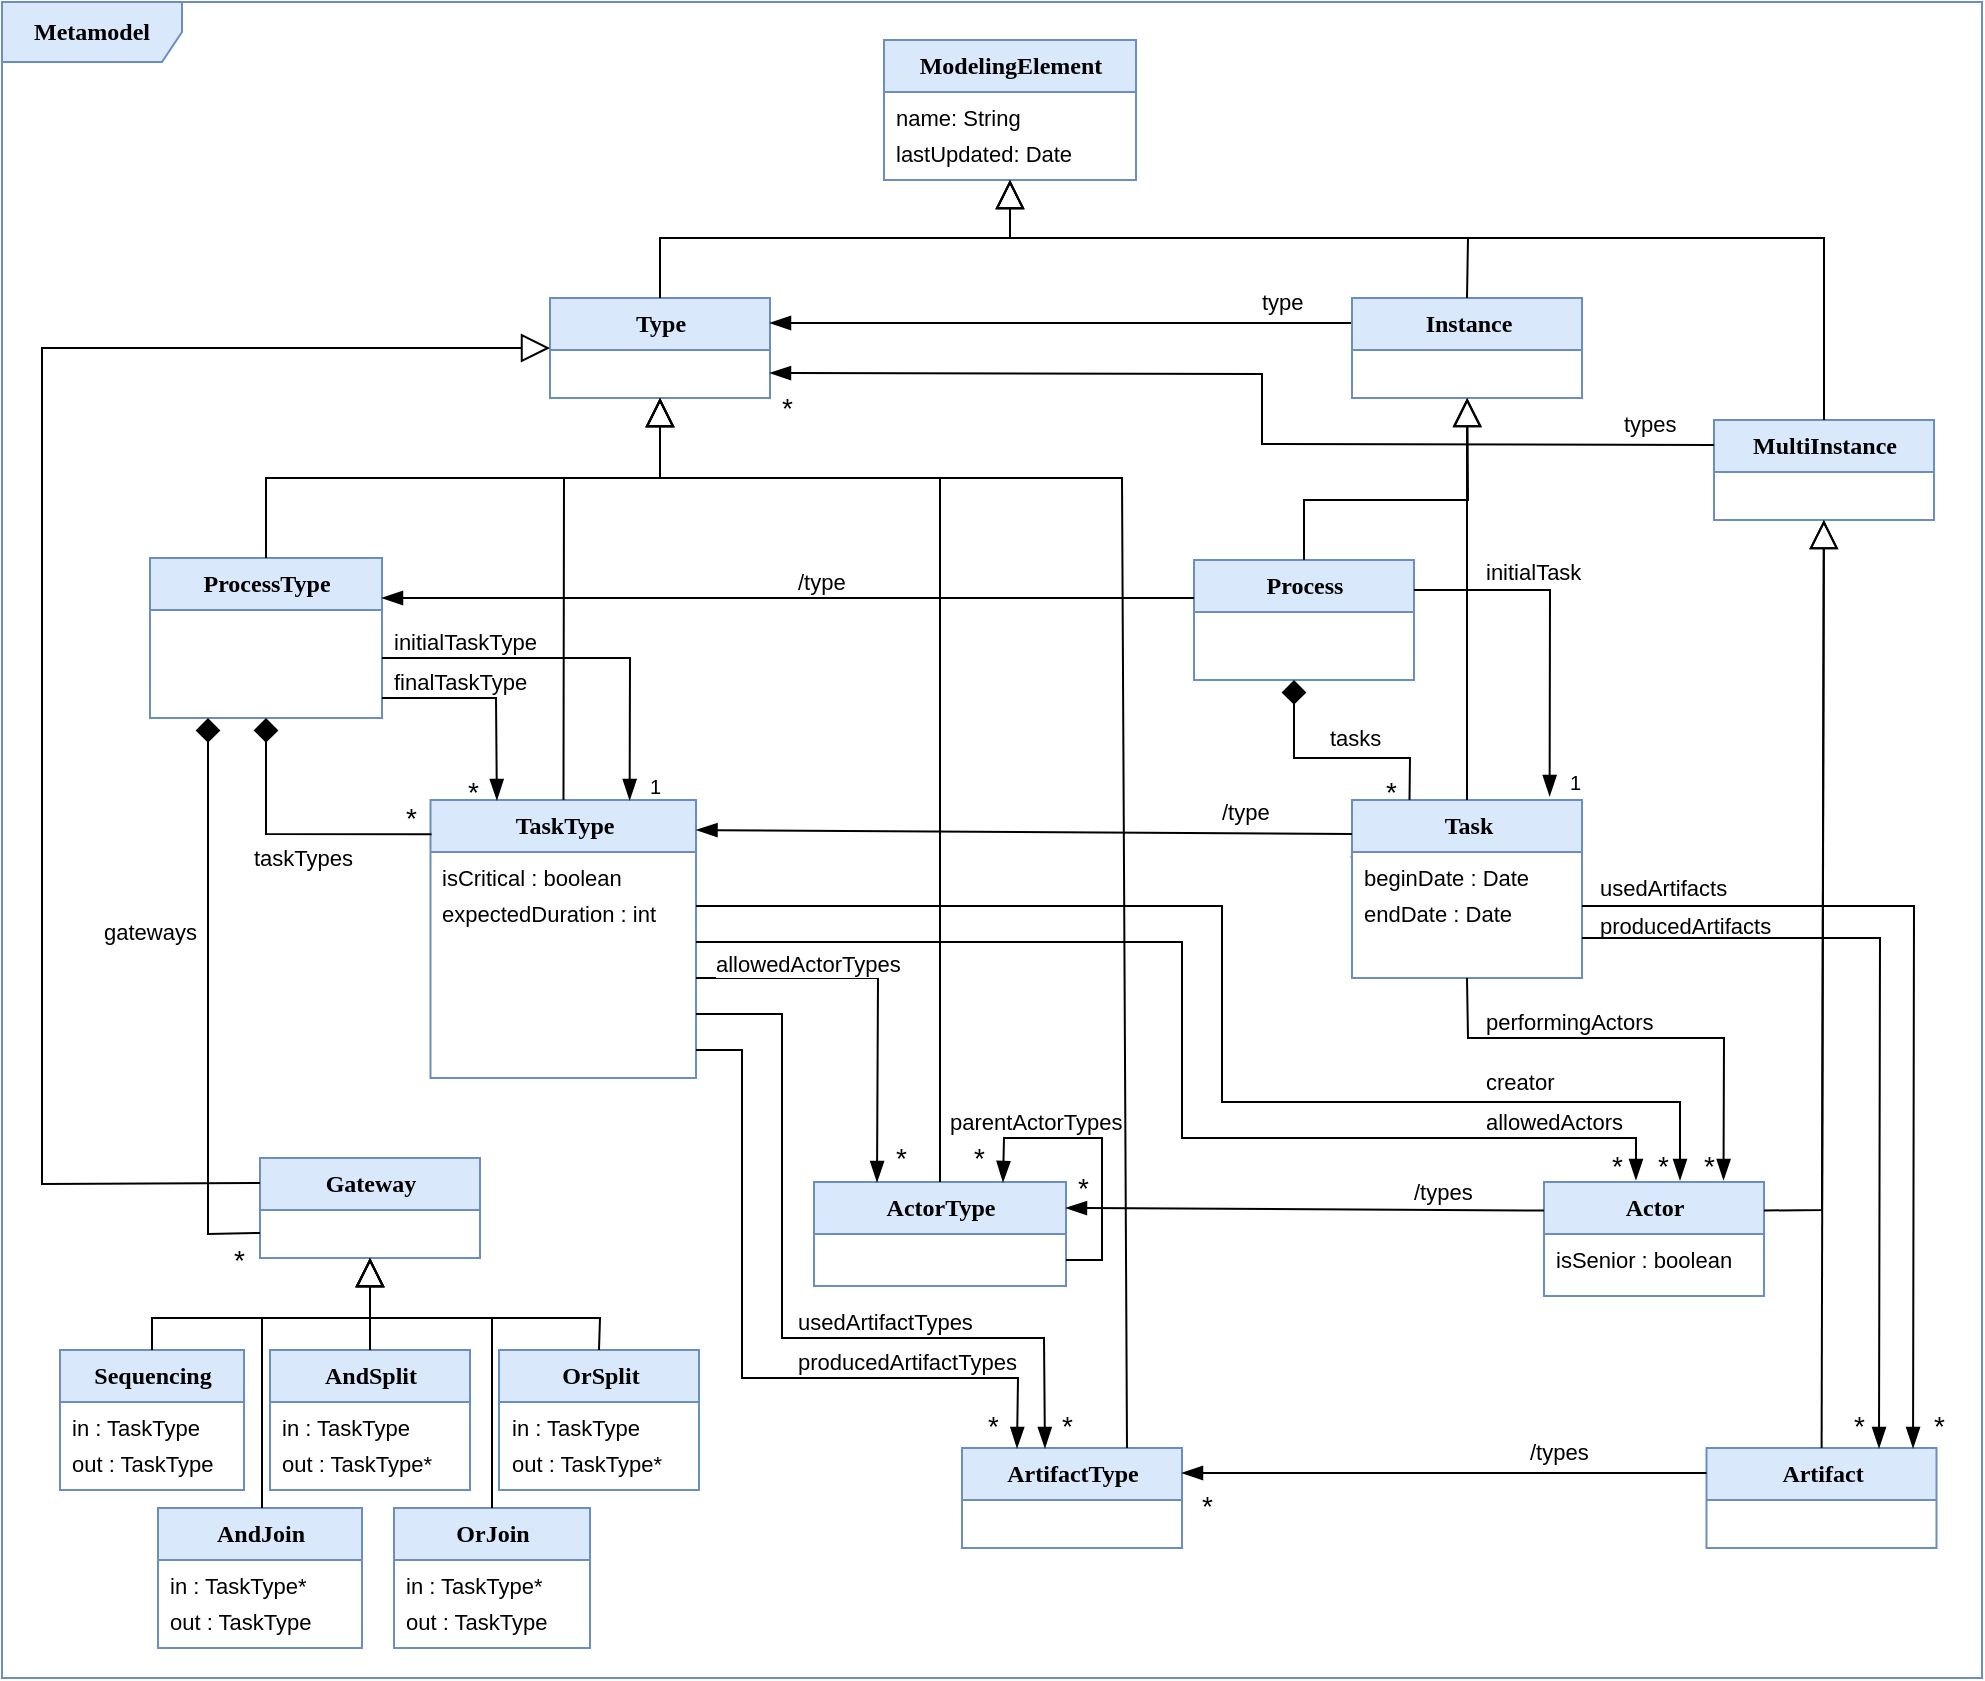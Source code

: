 <mxfile version="15.3.5" type="device"><diagram name="Page-1" id="c4acf3e9-155e-7222-9cf6-157b1a14988f"><mxGraphModel dx="1087" dy="1260" grid="1" gridSize="10" guides="1" tooltips="1" connect="1" arrows="1" fold="1" page="1" pageScale="1" pageWidth="850" pageHeight="1100" background="#ffffff" math="0" shadow="0"><root><mxCell id="0"/><mxCell id="1" parent="0"/><mxCell id="17acba5748e5396b-1" value="&lt;b&gt;&lt;font style=&quot;font-size: 12px&quot;&gt;Metamodel&lt;/font&gt;&lt;/b&gt;" style="shape=umlFrame;whiteSpace=wrap;html=1;rounded=0;shadow=0;comic=0;labelBackgroundColor=none;strokeWidth=1;fontFamily=Verdana;fontSize=10;align=center;width=90;height=30;fillColor=#dae8fc;strokeColor=#6c8ebf;" parent="1" vertex="1"><mxGeometry x="-230" y="-198" width="990" height="838" as="geometry"/></mxCell><mxCell id="a-3xQabaQIuShYP5bTJc-125" value="&lt;font style=&quot;font-size: 14px&quot;&gt;*&lt;/font&gt;" style="edgeLabel;resizable=0;html=1;align=left;verticalAlign=bottom;" parent="1" connectable="0" vertex="1"><mxGeometry x="569" y="409" as="geometry"><mxPoint x="4" y="-15" as="offset"/></mxGeometry></mxCell><mxCell id="a-3xQabaQIuShYP5bTJc-124" value="&lt;font style=&quot;font-size: 14px&quot;&gt;*&lt;/font&gt;" style="edgeLabel;resizable=0;html=1;align=left;verticalAlign=bottom;" parent="1" connectable="0" vertex="1"><mxGeometry x="526.25" y="487" as="geometry"><mxPoint x="70" y="-93" as="offset"/></mxGeometry></mxCell><mxCell id="a-3xQabaQIuShYP5bTJc-123" value="&lt;font style=&quot;font-size: 14px&quot;&gt;*&lt;/font&gt;" style="edgeLabel;resizable=0;html=1;align=left;verticalAlign=bottom;" parent="1" connectable="0" vertex="1"><mxGeometry x="615" y="409" as="geometry"><mxPoint x="4" y="-15" as="offset"/></mxGeometry></mxCell><mxCell id="a-3xQabaQIuShYP5bTJc-112" value="&lt;font style=&quot;font-size: 10px&quot;&gt;1&lt;/font&gt;" style="edgeLabel;resizable=0;html=1;align=left;verticalAlign=bottom;" parent="1" connectable="0" vertex="1"><mxGeometry x="87.5" y="217" as="geometry"><mxPoint x="4" y="-15" as="offset"/></mxGeometry></mxCell><mxCell id="a-3xQabaQIuShYP5bTJc-108" value="&lt;font style=&quot;font-size: 14px&quot;&gt;*&lt;/font&gt;" style="edgeLabel;resizable=0;html=1;align=left;verticalAlign=bottom;" parent="1" connectable="0" vertex="1"><mxGeometry x="456" y="222" as="geometry"><mxPoint x="4" y="-15" as="offset"/></mxGeometry></mxCell><mxCell id="a-3xQabaQIuShYP5bTJc-105" value="&lt;font style=&quot;font-size: 14px&quot;&gt;*&lt;/font&gt;" style="edgeLabel;resizable=0;html=1;align=left;verticalAlign=bottom;" parent="1" connectable="0" vertex="1"><mxGeometry x="-3" y="222" as="geometry"><mxPoint x="4" y="-15" as="offset"/></mxGeometry></mxCell><mxCell id="a-3xQabaQIuShYP5bTJc-51" value="&lt;font style=&quot;font-size: 14px&quot;&gt;*&lt;/font&gt;" style="edgeLabel;resizable=0;html=1;align=left;verticalAlign=bottom;" parent="1" connectable="0" vertex="1"><mxGeometry x="437.5" y="257" as="geometry"><mxPoint x="4" y="-15" as="offset"/></mxGeometry></mxCell><mxCell id="a-3xQabaQIuShYP5bTJc-92" value="&lt;font style=&quot;font-size: 14px&quot;&gt;*&lt;/font&gt;" style="edgeLabel;resizable=0;html=1;align=left;verticalAlign=bottom;" parent="1" connectable="0" vertex="1"><mxGeometry x="302" y="420" width="126" as="geometry"><mxPoint x="4" y="-15" as="offset"/></mxGeometry></mxCell><mxCell id="a-3xQabaQIuShYP5bTJc-44" value="&lt;font style=&quot;font-size: 14px&quot;&gt;*&lt;/font&gt;" style="edgeLabel;resizable=0;html=1;align=left;verticalAlign=bottom;" parent="1" connectable="0" vertex="1"><mxGeometry x="-34" y="235" as="geometry"><mxPoint x="4" y="-15" as="offset"/></mxGeometry></mxCell><mxCell id="EUPt2hbITshMY0ZR5973-1" value="&lt;font style=&quot;font-size: 12px&quot;&gt;&lt;b&gt;ModelingElement&lt;/b&gt;&lt;/font&gt;" style="swimlane;html=1;fontStyle=0;childLayout=stackLayout;horizontal=1;startSize=26;fillColor=#dae8fc;horizontalStack=0;resizeParent=1;resizeLast=0;collapsible=1;marginBottom=0;swimlaneFillColor=#ffffff;rounded=0;shadow=0;comic=0;labelBackgroundColor=none;strokeWidth=1;fontFamily=Verdana;fontSize=10;align=center;strokeColor=#6c8ebf;" parent="1" vertex="1"><mxGeometry x="211" y="-179" width="126" height="70" as="geometry"/></mxCell><mxCell id="EUPt2hbITshMY0ZR5973-2" value="name: String" style="text;html=1;strokeColor=none;fillColor=none;align=left;verticalAlign=top;spacingLeft=4;spacingRight=4;whiteSpace=wrap;overflow=hidden;rotatable=0;points=[[0,0.5],[1,0.5]];portConstraint=eastwest;fontSize=11;" parent="EUPt2hbITshMY0ZR5973-1" vertex="1"><mxGeometry y="26" width="126" height="18" as="geometry"/></mxCell><mxCell id="EUPt2hbITshMY0ZR5973-3" value="lastUpdated: Date" style="text;html=1;strokeColor=none;fillColor=none;align=left;verticalAlign=top;spacingLeft=4;spacingRight=4;whiteSpace=wrap;overflow=hidden;rotatable=0;points=[[0,0.5],[1,0.5]];portConstraint=eastwest;fontSize=11;" parent="EUPt2hbITshMY0ZR5973-1" vertex="1"><mxGeometry y="44" width="126" height="18" as="geometry"/></mxCell><mxCell id="EUPt2hbITshMY0ZR5973-5" value="&lt;font style=&quot;font-size: 12px&quot;&gt;&lt;b&gt;Type&lt;/b&gt;&lt;/font&gt;" style="swimlane;html=1;fontStyle=0;childLayout=stackLayout;horizontal=1;startSize=26;fillColor=#dae8fc;horizontalStack=0;resizeParent=1;resizeLast=0;collapsible=1;marginBottom=0;swimlaneFillColor=#ffffff;rounded=0;shadow=0;comic=0;labelBackgroundColor=none;strokeWidth=1;fontFamily=Verdana;fontSize=10;align=center;strokeColor=#6c8ebf;" parent="1" vertex="1"><mxGeometry x="44" y="-50" width="110" height="50" as="geometry"/></mxCell><mxCell id="a-3xQabaQIuShYP5bTJc-20" style="edgeStyle=none;rounded=0;orthogonalLoop=1;jettySize=auto;html=1;exitX=0;exitY=0.25;exitDx=0;exitDy=0;entryX=1;entryY=0.25;entryDx=0;entryDy=0;endArrow=blockThin;endFill=1;endSize=8;" parent="1" source="a-3xQabaQIuShYP5bTJc-1" target="EUPt2hbITshMY0ZR5973-5" edge="1"><mxGeometry relative="1" as="geometry"/></mxCell><mxCell id="a-3xQabaQIuShYP5bTJc-1" value="&lt;font style=&quot;font-size: 12px&quot;&gt;&lt;b&gt;Instance&lt;/b&gt;&lt;/font&gt;" style="swimlane;html=1;fontStyle=0;childLayout=stackLayout;horizontal=1;startSize=26;fillColor=#dae8fc;horizontalStack=0;resizeParent=1;resizeLast=0;collapsible=1;marginBottom=0;swimlaneFillColor=#ffffff;rounded=0;shadow=0;comic=0;labelBackgroundColor=none;strokeWidth=1;fontFamily=Verdana;fontSize=10;align=center;strokeColor=#6c8ebf;" parent="1" vertex="1"><mxGeometry x="445" y="-50" width="115" height="50" as="geometry"/></mxCell><mxCell id="a-3xQabaQIuShYP5bTJc-2" value="&lt;div style=&quot;font-size: 12px&quot;&gt;&lt;font style=&quot;font-size: 12px&quot;&gt;&lt;b&gt;MultiInstance&lt;/b&gt;&lt;/font&gt;&lt;/div&gt;" style="swimlane;html=1;fontStyle=0;childLayout=stackLayout;horizontal=1;startSize=26;fillColor=#dae8fc;horizontalStack=0;resizeParent=1;resizeLast=0;collapsible=1;marginBottom=0;swimlaneFillColor=#ffffff;rounded=0;shadow=0;comic=0;labelBackgroundColor=none;strokeWidth=1;fontFamily=Verdana;fontSize=10;align=center;strokeColor=#6c8ebf;" parent="1" vertex="1"><mxGeometry x="626" y="11" width="110" height="50" as="geometry"/></mxCell><mxCell id="a-3xQabaQIuShYP5bTJc-9" value="" style="endArrow=block;endSize=12;endFill=0;html=1;exitX=0.5;exitY=0;exitDx=0;exitDy=0;rounded=0;" parent="1" source="EUPt2hbITshMY0ZR5973-5" target="EUPt2hbITshMY0ZR5973-1" edge="1"><mxGeometry width="160" relative="1" as="geometry"><mxPoint x="94" y="10" as="sourcePoint"/><mxPoint x="274" y="-112" as="targetPoint"/><Array as="points"><mxPoint x="99" y="-80"/><mxPoint x="274" y="-80"/></Array></mxGeometry></mxCell><mxCell id="a-3xQabaQIuShYP5bTJc-10" value="" style="endArrow=block;endSize=12;endFill=0;html=1;exitX=0.5;exitY=0;exitDx=0;exitDy=0;rounded=0;" parent="1" source="a-3xQabaQIuShYP5bTJc-1" target="EUPt2hbITshMY0ZR5973-1" edge="1"><mxGeometry width="160" relative="1" as="geometry"><mxPoint x="109" y="-50" as="sourcePoint"/><mxPoint x="274" y="-110" as="targetPoint"/><Array as="points"><mxPoint x="503" y="-80"/><mxPoint x="274" y="-80"/></Array></mxGeometry></mxCell><mxCell id="a-3xQabaQIuShYP5bTJc-13" value="" style="endArrow=block;endSize=12;endFill=0;html=1;rounded=0;" parent="1" source="a-3xQabaQIuShYP5bTJc-2" target="EUPt2hbITshMY0ZR5973-1" edge="1"><mxGeometry width="160" relative="1" as="geometry"><mxPoint x="414" y="-130" as="sourcePoint"/><mxPoint x="574" y="-130" as="targetPoint"/><Array as="points"><mxPoint x="681" y="-80"/><mxPoint x="274" y="-80"/></Array></mxGeometry></mxCell><mxCell id="a-3xQabaQIuShYP5bTJc-24" value="type" style="edgeLabel;resizable=0;html=1;align=left;verticalAlign=bottom;" parent="1" connectable="0" vertex="1"><mxGeometry x="398" y="-40" as="geometry"/></mxCell><mxCell id="a-3xQabaQIuShYP5bTJc-25" style="edgeStyle=none;rounded=0;orthogonalLoop=1;jettySize=auto;html=1;exitX=0;exitY=0.25;exitDx=0;exitDy=0;endArrow=blockThin;endFill=1;endSize=8;entryX=1;entryY=0.75;entryDx=0;entryDy=0;" parent="1" source="a-3xQabaQIuShYP5bTJc-2" target="EUPt2hbITshMY0ZR5973-5" edge="1"><mxGeometry relative="1" as="geometry"><mxPoint x="464" y="22.5" as="sourcePoint"/><mxPoint x="264" y="22.5" as="targetPoint"/><Array as="points"><mxPoint x="400" y="23"/><mxPoint x="400" y="-12"/></Array></mxGeometry></mxCell><mxCell id="a-3xQabaQIuShYP5bTJc-26" value="types" style="edgeLabel;resizable=0;html=1;align=left;verticalAlign=bottom;" parent="1" connectable="0" vertex="1"><mxGeometry x="575" y="36" as="geometry"><mxPoint x="4" y="-15" as="offset"/></mxGeometry></mxCell><mxCell id="a-3xQabaQIuShYP5bTJc-27" value="&lt;font style=&quot;font-size: 12px&quot;&gt;&lt;b&gt;ProcessType&lt;/b&gt;&lt;/font&gt;" style="swimlane;html=1;fontStyle=0;childLayout=stackLayout;horizontal=1;startSize=26;fillColor=#dae8fc;horizontalStack=0;resizeParent=1;resizeLast=0;collapsible=1;marginBottom=0;swimlaneFillColor=#ffffff;rounded=0;shadow=0;comic=0;labelBackgroundColor=none;strokeWidth=1;fontFamily=Verdana;fontSize=10;align=center;strokeColor=#6c8ebf;" parent="1" vertex="1"><mxGeometry x="-156" y="80" width="116" height="80" as="geometry"/></mxCell><mxCell id="a-3xQabaQIuShYP5bTJc-29" value="" style="endArrow=block;endSize=12;endFill=0;html=1;rounded=0;exitX=0.5;exitY=0;exitDx=0;exitDy=0;" parent="1" source="a-3xQabaQIuShYP5bTJc-27" target="EUPt2hbITshMY0ZR5973-5" edge="1"><mxGeometry width="160" relative="1" as="geometry"><mxPoint x="-36" y="60" as="sourcePoint"/><mxPoint x="139" y="70" as="targetPoint"/><Array as="points"><mxPoint x="-98" y="40"/><mxPoint y="40"/><mxPoint x="99" y="40"/></Array></mxGeometry></mxCell><mxCell id="a-3xQabaQIuShYP5bTJc-30" value="&lt;font style=&quot;font-size: 12px&quot;&gt;&lt;b&gt;TaskType&lt;/b&gt;&lt;/font&gt;" style="swimlane;html=1;fontStyle=0;childLayout=stackLayout;horizontal=1;startSize=26;fillColor=#dae8fc;horizontalStack=0;resizeParent=1;resizeLast=0;collapsible=1;marginBottom=0;swimlaneFillColor=#ffffff;rounded=0;shadow=0;comic=0;labelBackgroundColor=none;strokeWidth=1;fontFamily=Verdana;fontSize=10;align=center;strokeColor=#6c8ebf;" parent="1" vertex="1"><mxGeometry x="-15.75" y="201" width="132.75" height="139" as="geometry"/></mxCell><mxCell id="I2uBRycqw2sNGTHZgsEG-1" value="isCritical : boolean" style="text;html=1;strokeColor=none;fillColor=none;align=left;verticalAlign=top;spacingLeft=4;spacingRight=4;whiteSpace=wrap;overflow=hidden;rotatable=0;points=[[0,0.5],[1,0.5]];portConstraint=eastwest;fontSize=11;" parent="a-3xQabaQIuShYP5bTJc-30" vertex="1"><mxGeometry y="26" width="132.75" height="18" as="geometry"/></mxCell><mxCell id="FOmRwOpBd9a3x59VnOX6-1" value="expectedDuration : int" style="text;html=1;strokeColor=none;fillColor=none;align=left;verticalAlign=top;spacingLeft=4;spacingRight=4;whiteSpace=wrap;overflow=hidden;rotatable=0;points=[[0,0.5],[1,0.5]];portConstraint=eastwest;fontSize=11;" parent="a-3xQabaQIuShYP5bTJc-30" vertex="1"><mxGeometry y="44" width="132.75" height="18" as="geometry"/></mxCell><mxCell id="a-3xQabaQIuShYP5bTJc-31" value="" style="endArrow=block;endSize=12;endFill=0;html=1;rounded=0;" parent="1" source="a-3xQabaQIuShYP5bTJc-30" target="EUPt2hbITshMY0ZR5973-5" edge="1"><mxGeometry width="160" relative="1" as="geometry"><mxPoint x="93" y="212" as="sourcePoint"/><mxPoint x="228" y="70" as="targetPoint"/><Array as="points"><mxPoint x="51" y="40"/><mxPoint x="99" y="40"/></Array></mxGeometry></mxCell><mxCell id="a-3xQabaQIuShYP5bTJc-32" value="&lt;font style=&quot;font-size: 12px&quot;&gt;&lt;b&gt;Gateway&lt;/b&gt;&lt;/font&gt;" style="swimlane;html=1;fontStyle=0;childLayout=stackLayout;horizontal=1;startSize=26;fillColor=#dae8fc;horizontalStack=0;resizeParent=1;resizeLast=0;collapsible=1;marginBottom=0;swimlaneFillColor=#ffffff;rounded=0;shadow=0;comic=0;labelBackgroundColor=none;strokeWidth=1;fontFamily=Verdana;fontSize=10;align=center;strokeColor=#6c8ebf;" parent="1" vertex="1"><mxGeometry x="-101" y="380" width="110" height="50" as="geometry"/></mxCell><mxCell id="a-3xQabaQIuShYP5bTJc-33" value="" style="endArrow=block;endSize=12;endFill=0;html=1;rounded=0;exitX=0;exitY=0.25;exitDx=0;exitDy=0;" parent="1" source="a-3xQabaQIuShYP5bTJc-32" target="EUPt2hbITshMY0ZR5973-5" edge="1"><mxGeometry width="160" relative="1" as="geometry"><mxPoint x="109" y="134" as="sourcePoint"/><mxPoint x="109" y="10" as="targetPoint"/><Array as="points"><mxPoint x="-210" y="393"/><mxPoint x="-210" y="-25"/></Array></mxGeometry></mxCell><mxCell id="a-3xQabaQIuShYP5bTJc-37" value="&lt;font style=&quot;font-size: 12px&quot;&gt;&lt;b&gt;ActorType&lt;/b&gt;&lt;/font&gt;" style="swimlane;html=1;fontStyle=0;childLayout=stackLayout;horizontal=1;startSize=26;fillColor=#dae8fc;horizontalStack=0;resizeParent=1;resizeLast=0;collapsible=1;marginBottom=0;swimlaneFillColor=#ffffff;rounded=0;shadow=0;comic=0;labelBackgroundColor=none;strokeWidth=1;fontFamily=Verdana;fontSize=10;align=center;strokeColor=#6c8ebf;" parent="1" vertex="1"><mxGeometry x="176" y="392" width="126" height="52" as="geometry"><mxRectangle x="154" y="368" width="90" height="26" as="alternateBounds"/></mxGeometry></mxCell><mxCell id="a-3xQabaQIuShYP5bTJc-36" style="edgeStyle=none;rounded=0;orthogonalLoop=1;jettySize=auto;html=1;endArrow=none;endFill=0;endSize=10;startArrow=diamond;startFill=1;startSize=10;exitX=0.25;exitY=1;exitDx=0;exitDy=0;entryX=0;entryY=0.75;entryDx=0;entryDy=0;" parent="1" source="a-3xQabaQIuShYP5bTJc-27" target="a-3xQabaQIuShYP5bTJc-32" edge="1"><mxGeometry relative="1" as="geometry"><mxPoint x="-140" y="180" as="sourcePoint"/><mxPoint x="-160" y="405" as="targetPoint"/><Array as="points"><mxPoint x="-127" y="418"/></Array></mxGeometry></mxCell><mxCell id="a-3xQabaQIuShYP5bTJc-38" value="&lt;div style=&quot;font-size: 12px&quot;&gt;&lt;font style=&quot;font-size: 12px&quot;&gt;&lt;b&gt;ArtifactType&lt;/b&gt;&lt;/font&gt;&lt;/div&gt;" style="swimlane;html=1;fontStyle=0;childLayout=stackLayout;horizontal=1;startSize=26;fillColor=#dae8fc;horizontalStack=0;resizeParent=1;resizeLast=0;collapsible=1;marginBottom=0;swimlaneFillColor=#ffffff;rounded=0;shadow=0;comic=0;labelBackgroundColor=none;strokeWidth=1;fontFamily=Verdana;fontSize=10;align=center;strokeColor=#6c8ebf;" parent="1" vertex="1"><mxGeometry x="250" y="525" width="110" height="50" as="geometry"/></mxCell><mxCell id="a-3xQabaQIuShYP5bTJc-40" value="" style="endArrow=block;endSize=12;endFill=0;html=1;rounded=0;exitX=0.5;exitY=0;exitDx=0;exitDy=0;" parent="1" source="a-3xQabaQIuShYP5bTJc-37" target="EUPt2hbITshMY0ZR5973-5" edge="1"><mxGeometry width="160" relative="1" as="geometry"><mxPoint x="289" y="135" as="sourcePoint"/><mxPoint x="418" y="90" as="targetPoint"/><Array as="points"><mxPoint x="239" y="40"/><mxPoint x="99" y="40"/></Array></mxGeometry></mxCell><mxCell id="a-3xQabaQIuShYP5bTJc-43" value="&lt;font style=&quot;font-size: 14px&quot;&gt;*&lt;/font&gt;" style="edgeLabel;resizable=0;html=1;align=left;verticalAlign=bottom;" parent="1" connectable="0" vertex="1"><mxGeometry x="-140" y="437" as="geometry"><mxPoint x="24" y="4" as="offset"/></mxGeometry></mxCell><mxCell id="a-3xQabaQIuShYP5bTJc-42" value="gateways" style="edgeLabel;resizable=0;html=1;align=left;verticalAlign=bottom;" parent="1" connectable="0" vertex="1"><mxGeometry x="-185" y="290" as="geometry"><mxPoint x="4" y="-15" as="offset"/></mxGeometry></mxCell><mxCell id="a-3xQabaQIuShYP5bTJc-45" value="taskTypes" style="edgeLabel;resizable=0;html=1;align=left;verticalAlign=bottom;" parent="1" connectable="0" vertex="1"><mxGeometry x="-110" y="253" as="geometry"><mxPoint x="4" y="-15" as="offset"/></mxGeometry></mxCell><mxCell id="a-3xQabaQIuShYP5bTJc-46" value="&lt;font style=&quot;font-size: 12px&quot;&gt;&lt;b&gt;Process&lt;/b&gt;&lt;/font&gt;" style="swimlane;html=1;fontStyle=0;childLayout=stackLayout;horizontal=1;startSize=26;fillColor=#dae8fc;horizontalStack=0;resizeParent=1;resizeLast=0;collapsible=1;marginBottom=0;swimlaneFillColor=#ffffff;rounded=0;shadow=0;comic=0;labelBackgroundColor=none;strokeWidth=1;fontFamily=Verdana;fontSize=10;align=center;strokeColor=#6c8ebf;" parent="1" vertex="1"><mxGeometry x="366" y="81" width="110" height="60" as="geometry"/></mxCell><mxCell id="a-3xQabaQIuShYP5bTJc-47" style="edgeStyle=none;rounded=0;orthogonalLoop=1;jettySize=auto;html=1;endArrow=blockThin;endFill=1;endSize=8;entryX=1;entryY=0.25;entryDx=0;entryDy=0;" parent="1" target="a-3xQabaQIuShYP5bTJc-27" edge="1"><mxGeometry relative="1" as="geometry"><mxPoint x="366" y="100" as="sourcePoint"/><mxPoint x="-10" y="80" as="targetPoint"/></mxGeometry></mxCell><mxCell id="a-3xQabaQIuShYP5bTJc-48" value="/type" style="edgeLabel;resizable=0;html=1;align=left;verticalAlign=bottom;" parent="1" connectable="0" vertex="1"><mxGeometry x="166" y="100" as="geometry"/></mxCell><mxCell id="a-3xQabaQIuShYP5bTJc-49" value="&lt;font style=&quot;font-size: 12px&quot;&gt;&lt;b&gt;Task&lt;/b&gt;&lt;/font&gt;" style="swimlane;html=1;fontStyle=0;childLayout=stackLayout;horizontal=1;startSize=26;fillColor=#dae8fc;horizontalStack=0;resizeParent=1;resizeLast=0;collapsible=1;marginBottom=0;swimlaneFillColor=#ffffff;rounded=0;shadow=0;comic=0;labelBackgroundColor=none;strokeWidth=1;fontFamily=Verdana;fontSize=10;align=center;strokeColor=#6c8ebf;" parent="1" vertex="1"><mxGeometry x="445" y="201" width="115" height="89" as="geometry"/></mxCell><mxCell id="a-3xQabaQIuShYP5bTJc-97" value="beginDate : Date" style="text;html=1;strokeColor=none;fillColor=none;align=left;verticalAlign=top;spacingLeft=4;spacingRight=4;whiteSpace=wrap;overflow=hidden;rotatable=0;points=[[0,0.5],[1,0.5]];portConstraint=eastwest;fontSize=11;" parent="a-3xQabaQIuShYP5bTJc-49" vertex="1"><mxGeometry y="26" width="115" height="18" as="geometry"/></mxCell><mxCell id="a-3xQabaQIuShYP5bTJc-107" value="endDate : Date" style="text;html=1;strokeColor=none;fillColor=none;align=left;verticalAlign=top;spacingLeft=4;spacingRight=4;whiteSpace=wrap;overflow=hidden;rotatable=0;points=[[0,0.5],[1,0.5]];portConstraint=eastwest;fontSize=11;" parent="a-3xQabaQIuShYP5bTJc-49" vertex="1"><mxGeometry y="44" width="115" height="18" as="geometry"/></mxCell><mxCell id="a-3xQabaQIuShYP5bTJc-50" style="edgeStyle=none;rounded=0;orthogonalLoop=1;jettySize=auto;html=1;endArrow=none;endFill=0;endSize=10;startArrow=diamond;startFill=1;startSize=10;entryX=0.25;entryY=0;entryDx=0;entryDy=0;" parent="1" target="a-3xQabaQIuShYP5bTJc-49" edge="1"><mxGeometry relative="1" as="geometry"><mxPoint x="416" y="141" as="sourcePoint"/><mxPoint x="456" y="173" as="targetPoint"/><Array as="points"><mxPoint x="416" y="180"/><mxPoint x="474" y="180"/></Array></mxGeometry></mxCell><mxCell id="a-3xQabaQIuShYP5bTJc-52" value="tasks" style="edgeLabel;resizable=0;html=1;align=left;verticalAlign=bottom;" parent="1" connectable="0" vertex="1"><mxGeometry x="428" y="193" as="geometry"><mxPoint x="4" y="-15" as="offset"/></mxGeometry></mxCell><mxCell id="a-3xQabaQIuShYP5bTJc-54" style="edgeStyle=none;rounded=0;orthogonalLoop=1;jettySize=auto;html=1;endArrow=blockThin;endFill=1;endSize=8;entryX=1.002;entryY=0.108;entryDx=0;entryDy=0;entryPerimeter=0;" parent="1" target="a-3xQabaQIuShYP5bTJc-30" edge="1"><mxGeometry relative="1" as="geometry"><mxPoint x="445" y="218" as="sourcePoint"/><mxPoint x="220" y="214" as="targetPoint"/></mxGeometry></mxCell><mxCell id="a-3xQabaQIuShYP5bTJc-55" value="/type" style="edgeLabel;resizable=0;html=1;align=left;verticalAlign=bottom;" parent="1" connectable="0" vertex="1"><mxGeometry x="378" y="215" as="geometry"/></mxCell><mxCell id="a-3xQabaQIuShYP5bTJc-56" value="&lt;font style=&quot;font-size: 12px&quot;&gt;&lt;b&gt;Actor&lt;/b&gt;&lt;/font&gt;" style="swimlane;html=1;fontStyle=0;childLayout=stackLayout;horizontal=1;startSize=26;fillColor=#dae8fc;horizontalStack=0;resizeParent=1;resizeLast=0;collapsible=1;marginBottom=0;swimlaneFillColor=#ffffff;rounded=0;shadow=0;comic=0;labelBackgroundColor=none;strokeWidth=1;fontFamily=Verdana;fontSize=10;align=center;strokeColor=#6c8ebf;" parent="1" vertex="1"><mxGeometry x="541" y="392" width="110" height="57" as="geometry"/></mxCell><mxCell id="I2uBRycqw2sNGTHZgsEG-2" value="isSenior : boolean" style="text;html=1;strokeColor=none;fillColor=none;align=left;verticalAlign=top;spacingLeft=4;spacingRight=4;whiteSpace=wrap;overflow=hidden;rotatable=0;points=[[0,0.5],[1,0.5]];portConstraint=eastwest;fontSize=11;" parent="a-3xQabaQIuShYP5bTJc-56" vertex="1"><mxGeometry y="26" width="110" height="18" as="geometry"/></mxCell><mxCell id="a-3xQabaQIuShYP5bTJc-57" style="edgeStyle=none;rounded=0;orthogonalLoop=1;jettySize=auto;html=1;exitX=0;exitY=0.25;exitDx=0;exitDy=0;endArrow=blockThin;endFill=1;endSize=8;entryX=1;entryY=0.25;entryDx=0;entryDy=0;" parent="1" source="a-3xQabaQIuShYP5bTJc-56" target="a-3xQabaQIuShYP5bTJc-37" edge="1"><mxGeometry relative="1" as="geometry"><mxPoint x="463" y="421.5" as="sourcePoint"/><mxPoint x="300" y="418" as="targetPoint"/></mxGeometry></mxCell><mxCell id="a-3xQabaQIuShYP5bTJc-58" value="/types" style="edgeLabel;resizable=0;html=1;align=left;verticalAlign=bottom;" parent="1" connectable="0" vertex="1"><mxGeometry x="474" y="405" as="geometry"/></mxCell><mxCell id="a-3xQabaQIuShYP5bTJc-59" value="&lt;font style=&quot;font-size: 12px&quot;&gt;&lt;b&gt;Artifact&lt;/b&gt;&lt;/font&gt;" style="swimlane;html=1;fontStyle=0;childLayout=stackLayout;horizontal=1;startSize=26;fillColor=#dae8fc;horizontalStack=0;resizeParent=1;resizeLast=0;collapsible=1;marginBottom=0;swimlaneFillColor=#ffffff;rounded=0;shadow=0;comic=0;labelBackgroundColor=none;strokeWidth=1;fontFamily=Verdana;fontSize=10;align=center;strokeColor=#6c8ebf;" parent="1" vertex="1"><mxGeometry x="622.25" y="525" width="115" height="50" as="geometry"/></mxCell><mxCell id="a-3xQabaQIuShYP5bTJc-60" style="edgeStyle=none;rounded=0;orthogonalLoop=1;jettySize=auto;html=1;exitX=0;exitY=0.25;exitDx=0;exitDy=0;entryX=1;entryY=0.25;entryDx=0;entryDy=0;endArrow=blockThin;endFill=1;endSize=8;" parent="1" source="a-3xQabaQIuShYP5bTJc-59" target="a-3xQabaQIuShYP5bTJc-38" edge="1"><mxGeometry relative="1" as="geometry"><mxPoint x="529.25" y="501.5" as="sourcePoint"/><mxPoint x="290.25" y="497.5" as="targetPoint"/></mxGeometry></mxCell><mxCell id="a-3xQabaQIuShYP5bTJc-61" value="/types" style="edgeLabel;resizable=0;html=1;align=left;verticalAlign=bottom;" parent="1" connectable="0" vertex="1"><mxGeometry x="532.25" y="535" as="geometry"/></mxCell><mxCell id="a-3xQabaQIuShYP5bTJc-64" value="" style="endArrow=block;endSize=12;endFill=0;html=1;rounded=0;exitX=0.5;exitY=0;exitDx=0;exitDy=0;" parent="1" source="a-3xQabaQIuShYP5bTJc-46" target="a-3xQabaQIuShYP5bTJc-1" edge="1"><mxGeometry width="160" relative="1" as="geometry"><mxPoint x="521" y="199" as="sourcePoint"/><mxPoint x="516" y="1" as="targetPoint"/><Array as="points"><mxPoint x="421" y="51"/><mxPoint x="503" y="51"/></Array></mxGeometry></mxCell><mxCell id="a-3xQabaQIuShYP5bTJc-65" value="" style="endArrow=block;endSize=12;endFill=0;html=1;rounded=0;" parent="1" source="a-3xQabaQIuShYP5bTJc-49" target="a-3xQabaQIuShYP5bTJc-1" edge="1"><mxGeometry width="160" relative="1" as="geometry"><mxPoint x="516" y="142" as="sourcePoint"/><mxPoint x="606.329" y="61" as="targetPoint"/></mxGeometry></mxCell><mxCell id="a-3xQabaQIuShYP5bTJc-66" value="" style="endArrow=block;endSize=12;endFill=0;html=1;rounded=0;exitX=1;exitY=0.25;exitDx=0;exitDy=0;" parent="1" source="a-3xQabaQIuShYP5bTJc-56" target="a-3xQabaQIuShYP5bTJc-2" edge="1"><mxGeometry width="160" relative="1" as="geometry"><mxPoint x="522.793" y="201" as="sourcePoint"/><mxPoint x="521.207" y="10" as="targetPoint"/><Array as="points"><mxPoint x="680" y="406"/></Array></mxGeometry></mxCell><mxCell id="a-3xQabaQIuShYP5bTJc-67" value="" style="endArrow=block;endSize=12;endFill=0;html=1;rounded=0;" parent="1" source="a-3xQabaQIuShYP5bTJc-59" target="a-3xQabaQIuShYP5bTJc-2" edge="1"><mxGeometry width="160" relative="1" as="geometry"><mxPoint x="532.793" y="211" as="sourcePoint"/><mxPoint x="531.207" y="20" as="targetPoint"/></mxGeometry></mxCell><mxCell id="a-3xQabaQIuShYP5bTJc-76" value="&lt;font style=&quot;font-size: 12px&quot;&gt;&lt;b&gt;Sequencing&lt;/b&gt;&lt;/font&gt;" style="swimlane;html=1;fontStyle=0;childLayout=stackLayout;horizontal=1;startSize=26;fillColor=#dae8fc;horizontalStack=0;resizeParent=1;resizeLast=0;collapsible=1;marginBottom=0;swimlaneFillColor=#ffffff;rounded=0;shadow=0;comic=0;labelBackgroundColor=none;strokeWidth=1;fontFamily=Verdana;fontSize=10;align=center;strokeColor=#6c8ebf;" parent="1" vertex="1"><mxGeometry x="-201" y="476" width="92" height="70" as="geometry"/></mxCell><mxCell id="a-3xQabaQIuShYP5bTJc-109" value="&lt;div&gt;in : TaskType&lt;/div&gt;" style="text;html=1;strokeColor=none;fillColor=none;align=left;verticalAlign=top;spacingLeft=4;spacingRight=4;whiteSpace=wrap;overflow=hidden;rotatable=0;points=[[0,0.5],[1,0.5]];portConstraint=eastwest;fontSize=11;" parent="a-3xQabaQIuShYP5bTJc-76" vertex="1"><mxGeometry y="26" width="92" height="18" as="geometry"/></mxCell><mxCell id="a-3xQabaQIuShYP5bTJc-110" value="out : TaskType" style="text;html=1;strokeColor=none;fillColor=none;align=left;verticalAlign=top;spacingLeft=4;spacingRight=4;whiteSpace=wrap;overflow=hidden;rotatable=0;points=[[0,0.5],[1,0.5]];portConstraint=eastwest;fontSize=11;" parent="a-3xQabaQIuShYP5bTJc-76" vertex="1"><mxGeometry y="44" width="92" height="18" as="geometry"/></mxCell><mxCell id="a-3xQabaQIuShYP5bTJc-77" value="&lt;font style=&quot;font-size: 12px&quot;&gt;&lt;b&gt;AndSplit&lt;/b&gt;&lt;/font&gt;" style="swimlane;html=1;fontStyle=0;childLayout=stackLayout;horizontal=1;startSize=26;fillColor=#dae8fc;horizontalStack=0;resizeParent=1;resizeLast=0;collapsible=1;marginBottom=0;swimlaneFillColor=#ffffff;rounded=0;shadow=0;comic=0;labelBackgroundColor=none;strokeWidth=1;fontFamily=Verdana;fontSize=10;align=center;strokeColor=#6c8ebf;" parent="1" vertex="1"><mxGeometry x="-96" y="476" width="100" height="70" as="geometry"/></mxCell><mxCell id="a-3xQabaQIuShYP5bTJc-113" value="in : TaskType" style="text;html=1;strokeColor=none;fillColor=none;align=left;verticalAlign=top;spacingLeft=4;spacingRight=4;whiteSpace=wrap;overflow=hidden;rotatable=0;points=[[0,0.5],[1,0.5]];portConstraint=eastwest;fontSize=11;" parent="a-3xQabaQIuShYP5bTJc-77" vertex="1"><mxGeometry y="26" width="100" height="18" as="geometry"/></mxCell><mxCell id="a-3xQabaQIuShYP5bTJc-114" value="out : TaskType*" style="text;html=1;strokeColor=none;fillColor=none;align=left;verticalAlign=top;spacingLeft=4;spacingRight=4;whiteSpace=wrap;overflow=hidden;rotatable=0;points=[[0,0.5],[1,0.5]];portConstraint=eastwest;fontSize=11;" parent="a-3xQabaQIuShYP5bTJc-77" vertex="1"><mxGeometry y="44" width="100" height="18" as="geometry"/></mxCell><mxCell id="a-3xQabaQIuShYP5bTJc-78" value="&lt;font style=&quot;font-size: 12px&quot;&gt;&lt;b&gt;OrSplit&lt;/b&gt;&lt;/font&gt;" style="swimlane;html=1;fontStyle=0;childLayout=stackLayout;horizontal=1;startSize=26;fillColor=#dae8fc;horizontalStack=0;resizeParent=1;resizeLast=0;collapsible=1;marginBottom=0;swimlaneFillColor=#ffffff;rounded=0;shadow=0;comic=0;labelBackgroundColor=none;strokeWidth=1;fontFamily=Verdana;fontSize=10;align=center;strokeColor=#6c8ebf;" parent="1" vertex="1"><mxGeometry x="18.5" y="476" width="100" height="70" as="geometry"/></mxCell><mxCell id="a-3xQabaQIuShYP5bTJc-118" value="in : TaskType" style="text;html=1;strokeColor=none;fillColor=none;align=left;verticalAlign=top;spacingLeft=4;spacingRight=4;whiteSpace=wrap;overflow=hidden;rotatable=0;points=[[0,0.5],[1,0.5]];portConstraint=eastwest;fontSize=11;" parent="a-3xQabaQIuShYP5bTJc-78" vertex="1"><mxGeometry y="26" width="100" height="18" as="geometry"/></mxCell><mxCell id="a-3xQabaQIuShYP5bTJc-119" value="out : TaskType*" style="text;html=1;strokeColor=none;fillColor=none;align=left;verticalAlign=top;spacingLeft=4;spacingRight=4;whiteSpace=wrap;overflow=hidden;rotatable=0;points=[[0,0.5],[1,0.5]];portConstraint=eastwest;fontSize=11;" parent="a-3xQabaQIuShYP5bTJc-78" vertex="1"><mxGeometry y="44" width="100" height="18" as="geometry"/></mxCell><mxCell id="a-3xQabaQIuShYP5bTJc-79" value="&lt;font style=&quot;font-size: 12px&quot;&gt;&lt;b&gt;AndJoin&lt;/b&gt;&lt;/font&gt;" style="swimlane;html=1;fontStyle=0;childLayout=stackLayout;horizontal=1;startSize=26;fillColor=#dae8fc;horizontalStack=0;resizeParent=1;resizeLast=0;collapsible=1;marginBottom=0;swimlaneFillColor=#ffffff;rounded=0;shadow=0;comic=0;labelBackgroundColor=none;strokeWidth=1;fontFamily=Verdana;fontSize=10;align=center;strokeColor=#6c8ebf;" parent="1" vertex="1"><mxGeometry x="-152" y="555" width="102" height="70" as="geometry"/></mxCell><mxCell id="a-3xQabaQIuShYP5bTJc-116" value="in : TaskType*" style="text;html=1;strokeColor=none;fillColor=none;align=left;verticalAlign=top;spacingLeft=4;spacingRight=4;whiteSpace=wrap;overflow=hidden;rotatable=0;points=[[0,0.5],[1,0.5]];portConstraint=eastwest;fontSize=11;" parent="a-3xQabaQIuShYP5bTJc-79" vertex="1"><mxGeometry y="26" width="102" height="18" as="geometry"/></mxCell><mxCell id="a-3xQabaQIuShYP5bTJc-117" value="&lt;div&gt;out : TaskType&lt;/div&gt;&lt;div&gt;&lt;br&gt;&lt;/div&gt;" style="text;html=1;strokeColor=none;fillColor=none;align=left;verticalAlign=top;spacingLeft=4;spacingRight=4;whiteSpace=wrap;overflow=hidden;rotatable=0;points=[[0,0.5],[1,0.5]];portConstraint=eastwest;fontSize=11;" parent="a-3xQabaQIuShYP5bTJc-79" vertex="1"><mxGeometry y="44" width="102" height="18" as="geometry"/></mxCell><mxCell id="a-3xQabaQIuShYP5bTJc-80" value="&lt;font style=&quot;font-size: 12px&quot;&gt;&lt;b&gt;OrJoin&lt;/b&gt;&lt;/font&gt;" style="swimlane;html=1;fontStyle=0;childLayout=stackLayout;horizontal=1;startSize=26;fillColor=#dae8fc;horizontalStack=0;resizeParent=1;resizeLast=0;collapsible=1;marginBottom=0;swimlaneFillColor=#ffffff;rounded=0;shadow=0;comic=0;labelBackgroundColor=none;strokeWidth=1;fontFamily=Verdana;fontSize=10;align=center;strokeColor=#6c8ebf;" parent="1" vertex="1"><mxGeometry x="-34" y="555" width="98" height="70" as="geometry"/></mxCell><mxCell id="a-3xQabaQIuShYP5bTJc-120" value="in : TaskType*" style="text;html=1;strokeColor=none;fillColor=none;align=left;verticalAlign=top;spacingLeft=4;spacingRight=4;whiteSpace=wrap;overflow=hidden;rotatable=0;points=[[0,0.5],[1,0.5]];portConstraint=eastwest;fontSize=11;" parent="a-3xQabaQIuShYP5bTJc-80" vertex="1"><mxGeometry y="26" width="98" height="18" as="geometry"/></mxCell><mxCell id="a-3xQabaQIuShYP5bTJc-121" value="&lt;div&gt;out : TaskType&lt;/div&gt;&lt;div&gt;&lt;br&gt;&lt;/div&gt;" style="text;html=1;strokeColor=none;fillColor=none;align=left;verticalAlign=top;spacingLeft=4;spacingRight=4;whiteSpace=wrap;overflow=hidden;rotatable=0;points=[[0,0.5],[1,0.5]];portConstraint=eastwest;fontSize=11;" parent="a-3xQabaQIuShYP5bTJc-80" vertex="1"><mxGeometry y="44" width="98" height="18" as="geometry"/></mxCell><mxCell id="a-3xQabaQIuShYP5bTJc-81" value="" style="endArrow=block;endSize=12;endFill=0;html=1;rounded=0;exitX=0.5;exitY=0;exitDx=0;exitDy=0;" parent="1" source="a-3xQabaQIuShYP5bTJc-76" target="a-3xQabaQIuShYP5bTJc-32" edge="1"><mxGeometry width="160" relative="1" as="geometry"><mxPoint x="-61" y="90" as="sourcePoint"/><mxPoint x="-100" y="440" as="targetPoint"/><Array as="points"><mxPoint x="-155" y="460"/><mxPoint x="-46" y="460"/></Array></mxGeometry></mxCell><mxCell id="a-3xQabaQIuShYP5bTJc-82" value="" style="endArrow=block;endSize=12;endFill=0;html=1;rounded=0;entryX=0.5;entryY=1;entryDx=0;entryDy=0;" parent="1" source="a-3xQabaQIuShYP5bTJc-77" target="a-3xQabaQIuShYP5bTJc-32" edge="1"><mxGeometry width="160" relative="1" as="geometry"><mxPoint x="-115.264" y="488" as="sourcePoint"/><mxPoint x="-36" y="440" as="targetPoint"/></mxGeometry></mxCell><mxCell id="a-3xQabaQIuShYP5bTJc-83" value="" style="endArrow=block;endSize=12;endFill=0;html=1;rounded=0;exitX=0.5;exitY=0;exitDx=0;exitDy=0;" parent="1" source="a-3xQabaQIuShYP5bTJc-78" target="a-3xQabaQIuShYP5bTJc-32" edge="1"><mxGeometry width="160" relative="1" as="geometry"><mxPoint x="-42" y="488" as="sourcePoint"/><mxPoint x="-38.055" y="440" as="targetPoint"/><Array as="points"><mxPoint x="69" y="460"/><mxPoint x="-46" y="460"/></Array></mxGeometry></mxCell><mxCell id="a-3xQabaQIuShYP5bTJc-84" value="" style="endArrow=block;endSize=12;endFill=0;html=1;rounded=0;" parent="1" edge="1"><mxGeometry width="160" relative="1" as="geometry"><mxPoint x="-100" y="555" as="sourcePoint"/><mxPoint x="-46" y="430" as="targetPoint"/><Array as="points"><mxPoint x="-100" y="460"/><mxPoint x="-46" y="460"/></Array></mxGeometry></mxCell><mxCell id="a-3xQabaQIuShYP5bTJc-85" value="" style="endArrow=block;endSize=12;endFill=0;html=1;rounded=0;exitX=0.5;exitY=0;exitDx=0;exitDy=0;" parent="1" source="a-3xQabaQIuShYP5bTJc-80" target="a-3xQabaQIuShYP5bTJc-32" edge="1"><mxGeometry width="160" relative="1" as="geometry"><mxPoint x="64" y="490.385" as="sourcePoint"/><mxPoint x="-2.837" y="440" as="targetPoint"/><Array as="points"><mxPoint x="15" y="460"/><mxPoint x="-46" y="460"/></Array></mxGeometry></mxCell><mxCell id="a-3xQabaQIuShYP5bTJc-87" style="edgeStyle=none;rounded=0;orthogonalLoop=1;jettySize=auto;html=1;exitX=1;exitY=0.5;exitDx=0;exitDy=0;endArrow=blockThin;endFill=1;endSize=8;" parent="1" edge="1"><mxGeometry relative="1" as="geometry"><mxPoint x="117" y="254" as="sourcePoint"/><mxPoint x="609" y="391" as="targetPoint"/><Array as="points"><mxPoint x="380" y="254"/><mxPoint x="380" y="352"/><mxPoint x="609" y="352"/></Array></mxGeometry></mxCell><mxCell id="a-3xQabaQIuShYP5bTJc-88" style="edgeStyle=none;rounded=0;orthogonalLoop=1;jettySize=auto;html=1;endArrow=blockThin;endFill=1;endSize=8;entryX=0.75;entryY=0;entryDx=0;entryDy=0;" parent="1" target="a-3xQabaQIuShYP5bTJc-30" edge="1"><mxGeometry relative="1" as="geometry"><mxPoint x="-40" y="130" as="sourcePoint"/><mxPoint x="638" y="395.621" as="targetPoint"/><Array as="points"><mxPoint x="84" y="130"/></Array></mxGeometry></mxCell><mxCell id="a-3xQabaQIuShYP5bTJc-89" style="edgeStyle=none;rounded=0;orthogonalLoop=1;jettySize=auto;html=1;endArrow=blockThin;endFill=1;endSize=8;entryX=0.25;entryY=0;entryDx=0;entryDy=0;" parent="1" target="a-3xQabaQIuShYP5bTJc-30" edge="1"><mxGeometry relative="1" as="geometry"><mxPoint x="-40" y="150" as="sourcePoint"/><mxPoint x="212.88" y="208.96" as="targetPoint"/><Array as="points"><mxPoint x="17" y="150"/></Array></mxGeometry></mxCell><mxCell id="a-3xQabaQIuShYP5bTJc-35" style="edgeStyle=none;rounded=0;orthogonalLoop=1;jettySize=auto;html=1;endArrow=none;endFill=0;endSize=10;startArrow=diamond;startFill=1;startSize=10;entryX=0.004;entryY=0.123;entryDx=0;entryDy=0;entryPerimeter=0;exitX=0.5;exitY=1;exitDx=0;exitDy=0;" parent="1" source="a-3xQabaQIuShYP5bTJc-27" target="a-3xQabaQIuShYP5bTJc-30" edge="1"><mxGeometry relative="1" as="geometry"><mxPoint x="-87" y="170" as="sourcePoint"/><mxPoint x="-27" y="239.53" as="targetPoint"/><Array as="points"><mxPoint x="-98" y="218"/></Array></mxGeometry></mxCell><mxCell id="a-3xQabaQIuShYP5bTJc-93" style="edgeStyle=none;rounded=0;orthogonalLoop=1;jettySize=auto;html=1;endArrow=blockThin;endFill=1;endSize=8;entryX=0.25;entryY=0;entryDx=0;entryDy=0;" parent="1" target="a-3xQabaQIuShYP5bTJc-37" edge="1"><mxGeometry relative="1" as="geometry"><mxPoint x="117" y="290" as="sourcePoint"/><mxPoint x="428.875" y="368" as="targetPoint"/><Array as="points"><mxPoint x="208" y="290"/></Array></mxGeometry></mxCell><mxCell id="a-3xQabaQIuShYP5bTJc-94" style="edgeStyle=none;rounded=0;orthogonalLoop=1;jettySize=auto;html=1;endArrow=blockThin;endFill=1;endSize=8;entryX=0.418;entryY=-0.018;entryDx=0;entryDy=0;entryPerimeter=0;" parent="1" target="a-3xQabaQIuShYP5bTJc-56" edge="1"><mxGeometry relative="1" as="geometry"><mxPoint x="117" y="272" as="sourcePoint"/><mxPoint x="642" y="392" as="targetPoint"/><Array as="points"><mxPoint x="360" y="272"/><mxPoint x="360" y="370"/><mxPoint x="587" y="370"/></Array></mxGeometry></mxCell><mxCell id="a-3xQabaQIuShYP5bTJc-95" style="edgeStyle=none;rounded=0;orthogonalLoop=1;jettySize=auto;html=1;endArrow=blockThin;endFill=1;endSize=8;entryX=0.25;entryY=0;entryDx=0;entryDy=0;" parent="1" target="a-3xQabaQIuShYP5bTJc-38" edge="1"><mxGeometry relative="1" as="geometry"><mxPoint x="117" y="326" as="sourcePoint"/><mxPoint x="484.88" y="636" as="targetPoint"/><Array as="points"><mxPoint x="140" y="326"/><mxPoint x="140" y="490"/><mxPoint x="278" y="490"/></Array></mxGeometry></mxCell><mxCell id="a-3xQabaQIuShYP5bTJc-96" style="edgeStyle=none;rounded=0;orthogonalLoop=1;jettySize=auto;html=1;endArrow=blockThin;endFill=1;endSize=8;entryX=0.377;entryY=0;entryDx=0;entryDy=0;entryPerimeter=0;" parent="1" target="a-3xQabaQIuShYP5bTJc-38" edge="1"><mxGeometry relative="1" as="geometry"><mxPoint x="117" y="308" as="sourcePoint"/><mxPoint x="494.88" y="646" as="targetPoint"/><Array as="points"><mxPoint x="160" y="308"/><mxPoint x="160" y="470"/><mxPoint x="291" y="470"/></Array></mxGeometry></mxCell><mxCell id="a-3xQabaQIuShYP5bTJc-102" style="edgeStyle=none;rounded=0;orthogonalLoop=1;jettySize=auto;html=1;endArrow=blockThin;endFill=1;endSize=8;exitX=0.5;exitY=1;exitDx=0;exitDy=0;entryX=0.816;entryY=-0.018;entryDx=0;entryDy=0;entryPerimeter=0;" parent="1" source="a-3xQabaQIuShYP5bTJc-49" target="a-3xQabaQIuShYP5bTJc-56" edge="1"><mxGeometry relative="1" as="geometry"><mxPoint x="560" y="313.508" as="sourcePoint"/><mxPoint x="631" y="390" as="targetPoint"/><Array as="points"><mxPoint x="503" y="320"/><mxPoint x="631" y="320"/></Array></mxGeometry></mxCell><mxCell id="a-3xQabaQIuShYP5bTJc-103" style="edgeStyle=none;rounded=0;orthogonalLoop=1;jettySize=auto;html=1;endArrow=blockThin;endFill=1;endSize=8;entryX=0.898;entryY=0;entryDx=0;entryDy=0;entryPerimeter=0;exitX=1;exitY=0.5;exitDx=0;exitDy=0;" parent="1" source="a-3xQabaQIuShYP5bTJc-107" target="a-3xQabaQIuShYP5bTJc-59" edge="1"><mxGeometry relative="1" as="geometry"><mxPoint x="560.46" y="276.5" as="sourcePoint"/><mxPoint x="725" y="520" as="targetPoint"/><Array as="points"><mxPoint x="726" y="254"/></Array></mxGeometry></mxCell><mxCell id="a-3xQabaQIuShYP5bTJc-90" style="edgeStyle=none;rounded=0;orthogonalLoop=1;jettySize=auto;html=1;endArrow=blockThin;endFill=1;endSize=8;exitX=1;exitY=0.75;exitDx=0;exitDy=0;entryX=0.75;entryY=0;entryDx=0;entryDy=0;" parent="1" source="a-3xQabaQIuShYP5bTJc-37" target="a-3xQabaQIuShYP5bTJc-37" edge="1"><mxGeometry relative="1" as="geometry"><mxPoint x="132" y="404" as="sourcePoint"/><mxPoint x="239" y="465" as="targetPoint"/><Array as="points"><mxPoint x="320" y="431"/><mxPoint x="320" y="370"/><mxPoint x="271" y="370"/></Array></mxGeometry></mxCell><mxCell id="a-3xQabaQIuShYP5bTJc-111" value="&lt;font style=&quot;font-size: 14px&quot;&gt;*&lt;/font&gt;" style="edgeLabel;resizable=0;html=1;align=left;verticalAlign=bottom;" parent="1" connectable="0" vertex="1"><mxGeometry x="250" y="405" width="126" as="geometry"><mxPoint x="4" y="-15" as="offset"/></mxGeometry></mxCell><mxCell id="I5MkQb3ngwhs7RPDfmH5-2" value="&lt;font style=&quot;font-size: 14px&quot;&gt;*&lt;/font&gt;" style="edgeLabel;resizable=0;html=1;align=left;verticalAlign=bottom;" parent="1" connectable="0" vertex="1"><mxGeometry x="154" y="30" as="geometry"><mxPoint x="4" y="-15" as="offset"/></mxGeometry></mxCell><mxCell id="I5MkQb3ngwhs7RPDfmH5-3" value="&lt;font style=&quot;font-size: 14px&quot;&gt;*&lt;/font&gt;" style="edgeLabel;resizable=0;html=1;align=left;verticalAlign=bottom;" parent="1" connectable="0" vertex="1"><mxGeometry x="211" y="405" as="geometry"><mxPoint x="4" y="-15" as="offset"/></mxGeometry></mxCell><mxCell id="I5MkQb3ngwhs7RPDfmH5-4" value="&lt;font style=&quot;font-size: 14px&quot;&gt;*&lt;/font&gt;" style="edgeLabel;resizable=0;html=1;align=left;verticalAlign=bottom;" parent="1" connectable="0" vertex="1"><mxGeometry x="364.25" y="579" as="geometry"><mxPoint x="4" y="-15" as="offset"/></mxGeometry></mxCell><mxCell id="I5MkQb3ngwhs7RPDfmH5-5" value="&lt;font style=&quot;font-size: 14px&quot;&gt;*&lt;/font&gt;" style="edgeLabel;resizable=0;html=1;align=left;verticalAlign=bottom;" parent="1" connectable="0" vertex="1"><mxGeometry x="294.25" y="539" as="geometry"><mxPoint x="4" y="-15" as="offset"/></mxGeometry></mxCell><mxCell id="I5MkQb3ngwhs7RPDfmH5-6" value="&lt;font style=&quot;font-size: 14px&quot;&gt;*&lt;/font&gt;" style="edgeLabel;resizable=0;html=1;align=left;verticalAlign=bottom;" parent="1" connectable="0" vertex="1"><mxGeometry x="257.25" y="539" as="geometry"><mxPoint x="4" y="-15" as="offset"/></mxGeometry></mxCell><mxCell id="I5MkQb3ngwhs7RPDfmH5-7" value="&lt;font style=&quot;font-size: 14px&quot;&gt;*&lt;/font&gt;" style="edgeLabel;resizable=0;html=1;align=left;verticalAlign=bottom;" parent="1" connectable="0" vertex="1"><mxGeometry x="690" y="539" as="geometry"><mxPoint x="4" y="-15" as="offset"/></mxGeometry></mxCell><mxCell id="I5MkQb3ngwhs7RPDfmH5-8" value="&lt;font style=&quot;font-size: 14px&quot;&gt;*&lt;/font&gt;" style="edgeLabel;resizable=0;html=1;align=left;verticalAlign=bottom;" parent="1" connectable="0" vertex="1"><mxGeometry x="730" y="539" as="geometry"><mxPoint x="4" y="-15" as="offset"/></mxGeometry></mxCell><mxCell id="Ku7vqW1OFsFfdoLSTPQB-1" value="&lt;font style=&quot;font-size: 10px&quot;&gt;1&lt;/font&gt;" style="edgeLabel;resizable=0;html=1;align=left;verticalAlign=bottom;" parent="1" connectable="0" vertex="1"><mxGeometry x="547.5" y="215" as="geometry"><mxPoint x="4" y="-15" as="offset"/></mxGeometry></mxCell><mxCell id="Ku7vqW1OFsFfdoLSTPQB-2" style="edgeStyle=none;rounded=0;orthogonalLoop=1;jettySize=auto;html=1;exitX=1;exitY=0.25;exitDx=0;exitDy=0;endArrow=blockThin;endFill=1;endSize=8;entryX=0.75;entryY=0;entryDx=0;entryDy=0;" parent="1" source="a-3xQabaQIuShYP5bTJc-46" edge="1"><mxGeometry relative="1" as="geometry"><mxPoint x="420" y="113" as="sourcePoint"/><mxPoint x="543.812" y="199" as="targetPoint"/><Array as="points"><mxPoint x="544" y="96"/></Array></mxGeometry></mxCell><mxCell id="Ku7vqW1OFsFfdoLSTPQB-3" value="initialTask" style="edgeLabel;resizable=0;html=1;align=left;verticalAlign=bottom;" parent="1" connectable="0" vertex="1"><mxGeometry x="510" y="95" as="geometry"/></mxCell><mxCell id="Ku7vqW1OFsFfdoLSTPQB-4" value="initialTaskType" style="edgeLabel;resizable=0;html=1;align=left;verticalAlign=bottom;" parent="1" connectable="0" vertex="1"><mxGeometry x="-36" y="130" as="geometry"/></mxCell><mxCell id="Ku7vqW1OFsFfdoLSTPQB-5" value="finalTaskType" style="edgeLabel;resizable=0;html=1;align=left;verticalAlign=bottom;" parent="1" connectable="0" vertex="1"><mxGeometry x="-36" y="150" as="geometry"/></mxCell><mxCell id="Ku7vqW1OFsFfdoLSTPQB-6" value="creator" style="edgeLabel;resizable=0;html=1;align=left;verticalAlign=bottom;" parent="1" connectable="0" vertex="1"><mxGeometry x="510" y="350" as="geometry"/></mxCell><mxCell id="Ku7vqW1OFsFfdoLSTPQB-7" value="allowedActors" style="edgeLabel;resizable=0;html=1;align=left;verticalAlign=bottom;" parent="1" connectable="0" vertex="1"><mxGeometry x="510" y="370" as="geometry"/></mxCell><mxCell id="Ku7vqW1OFsFfdoLSTPQB-8" value="allowedActorTypes" style="edgeLabel;resizable=0;html=1;align=left;verticalAlign=bottom;" parent="1" connectable="0" vertex="1"><mxGeometry x="125" y="291" as="geometry"/></mxCell><mxCell id="Ku7vqW1OFsFfdoLSTPQB-9" value="usedArtifactTypes" style="edgeLabel;resizable=0;html=1;align=left;verticalAlign=bottom;" parent="1" connectable="0" vertex="1"><mxGeometry x="166" y="470" as="geometry"/></mxCell><mxCell id="Ku7vqW1OFsFfdoLSTPQB-10" value="producedArtifactTypes" style="edgeLabel;resizable=0;html=1;align=left;verticalAlign=bottom;" parent="1" connectable="0" vertex="1"><mxGeometry x="166" y="490" as="geometry"/></mxCell><mxCell id="Ku7vqW1OFsFfdoLSTPQB-11" value="parentActorTypes" style="edgeLabel;resizable=0;html=1;align=left;verticalAlign=bottom;" parent="1" connectable="0" vertex="1"><mxGeometry x="242" y="370" as="geometry"/></mxCell><mxCell id="Ku7vqW1OFsFfdoLSTPQB-12" value="usedArtifacts" style="edgeLabel;resizable=0;html=1;align=left;verticalAlign=bottom;" parent="1" connectable="0" vertex="1"><mxGeometry x="567" y="253" as="geometry"/></mxCell><mxCell id="Ku7vqW1OFsFfdoLSTPQB-13" value="producedArtifacts" style="edgeLabel;resizable=0;html=1;align=left;verticalAlign=bottom;" parent="1" connectable="0" vertex="1"><mxGeometry x="567" y="272" as="geometry"/></mxCell><mxCell id="Ku7vqW1OFsFfdoLSTPQB-14" value="performingActors" style="edgeLabel;resizable=0;html=1;align=left;verticalAlign=bottom;" parent="1" connectable="0" vertex="1"><mxGeometry x="510" y="320" as="geometry"/></mxCell><mxCell id="a-3xQabaQIuShYP5bTJc-104" style="edgeStyle=none;rounded=0;orthogonalLoop=1;jettySize=auto;html=1;endArrow=blockThin;endFill=1;endSize=8;entryX=0.75;entryY=0;entryDx=0;entryDy=0;" parent="1" target="a-3xQabaQIuShYP5bTJc-59" edge="1"><mxGeometry relative="1" as="geometry"><mxPoint x="560" y="270" as="sourcePoint"/><mxPoint x="709" y="515" as="targetPoint"/><Array as="points"><mxPoint x="709" y="270"/></Array></mxGeometry></mxCell><mxCell id="Ku7vqW1OFsFfdoLSTPQB-15" value="" style="endArrow=block;endSize=12;endFill=0;html=1;rounded=0;exitX=0.75;exitY=0;exitDx=0;exitDy=0;entryX=0.5;entryY=1;entryDx=0;entryDy=0;" parent="1" source="a-3xQabaQIuShYP5bTJc-38" target="EUPt2hbITshMY0ZR5973-5" edge="1"><mxGeometry width="160" relative="1" as="geometry"><mxPoint x="249" y="402" as="sourcePoint"/><mxPoint x="109" y="10" as="targetPoint"/><Array as="points"><mxPoint x="330" y="40"/><mxPoint x="99" y="40"/></Array></mxGeometry></mxCell></root></mxGraphModel></diagram></mxfile>
